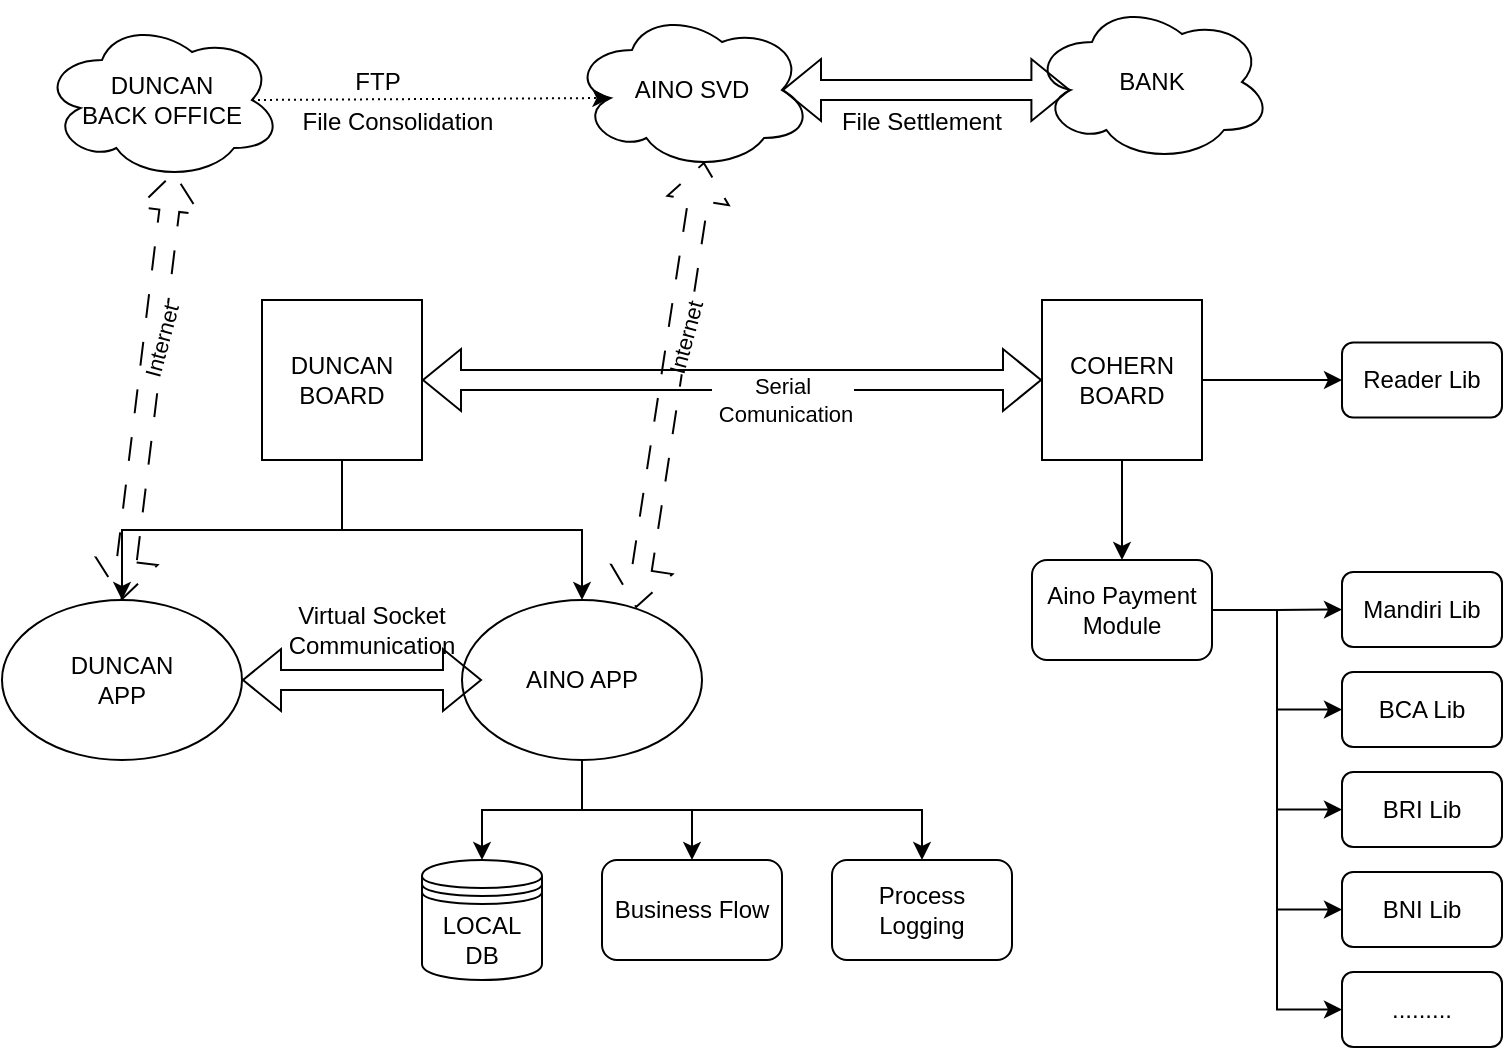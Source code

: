<mxfile version="20.8.16" type="github">
  <diagram name="Page-1" id="S5g7_EcUh36vyCO9oR4u">
    <mxGraphModel dx="880" dy="459" grid="1" gridSize="10" guides="1" tooltips="1" connect="1" arrows="1" fold="1" page="1" pageScale="1" pageWidth="850" pageHeight="1100" math="0" shadow="0">
      <root>
        <mxCell id="0" />
        <mxCell id="1" parent="0" />
        <mxCell id="T0_lJd_Rtj24KTsAsraD-1" value="&lt;div&gt;DUNCAN&lt;/div&gt;&lt;div&gt;BACK OFFICE&lt;/div&gt;" style="ellipse;shape=cloud;whiteSpace=wrap;html=1;" vertex="1" parent="1">
          <mxGeometry x="30" y="180" width="120" height="80" as="geometry" />
        </mxCell>
        <mxCell id="T0_lJd_Rtj24KTsAsraD-2" value="&lt;div&gt;AINO SVD&lt;/div&gt;" style="ellipse;shape=cloud;whiteSpace=wrap;html=1;" vertex="1" parent="1">
          <mxGeometry x="295" y="175" width="120" height="80" as="geometry" />
        </mxCell>
        <mxCell id="T0_lJd_Rtj24KTsAsraD-9" value="" style="endArrow=classic;html=1;rounded=0;exitX=0.875;exitY=0.5;exitDx=0;exitDy=0;exitPerimeter=0;entryX=0.16;entryY=0.55;entryDx=0;entryDy=0;entryPerimeter=0;dashed=1;dashPattern=1 2;" edge="1" parent="1" source="T0_lJd_Rtj24KTsAsraD-1" target="T0_lJd_Rtj24KTsAsraD-2">
          <mxGeometry width="50" height="50" relative="1" as="geometry">
            <mxPoint x="380" y="380" as="sourcePoint" />
            <mxPoint x="430" y="330" as="targetPoint" />
          </mxGeometry>
        </mxCell>
        <mxCell id="T0_lJd_Rtj24KTsAsraD-11" value="&lt;div&gt;FTP&lt;/div&gt;" style="text;html=1;strokeColor=none;fillColor=none;align=center;verticalAlign=middle;whiteSpace=wrap;rounded=0;" vertex="1" parent="1">
          <mxGeometry x="168" y="196" width="60" height="30" as="geometry" />
        </mxCell>
        <mxCell id="T0_lJd_Rtj24KTsAsraD-13" value="&lt;div&gt;File Consolidation&lt;/div&gt;" style="text;html=1;strokeColor=none;fillColor=none;align=center;verticalAlign=middle;whiteSpace=wrap;rounded=0;" vertex="1" parent="1">
          <mxGeometry x="158" y="216" width="100" height="30" as="geometry" />
        </mxCell>
        <mxCell id="T0_lJd_Rtj24KTsAsraD-31" style="edgeStyle=orthogonalEdgeStyle;rounded=0;orthogonalLoop=1;jettySize=auto;html=1;exitX=0.5;exitY=1;exitDx=0;exitDy=0;entryX=0.5;entryY=0;entryDx=0;entryDy=0;" edge="1" parent="1" source="T0_lJd_Rtj24KTsAsraD-14" target="T0_lJd_Rtj24KTsAsraD-16">
          <mxGeometry relative="1" as="geometry" />
        </mxCell>
        <mxCell id="T0_lJd_Rtj24KTsAsraD-32" style="edgeStyle=orthogonalEdgeStyle;rounded=0;orthogonalLoop=1;jettySize=auto;html=1;exitX=0.5;exitY=1;exitDx=0;exitDy=0;entryX=0.5;entryY=0;entryDx=0;entryDy=0;" edge="1" parent="1" source="T0_lJd_Rtj24KTsAsraD-14" target="T0_lJd_Rtj24KTsAsraD-17">
          <mxGeometry relative="1" as="geometry" />
        </mxCell>
        <mxCell id="T0_lJd_Rtj24KTsAsraD-14" value="&lt;div&gt;DUNCAN&lt;/div&gt;&lt;div&gt;BOARD&lt;/div&gt;" style="whiteSpace=wrap;html=1;aspect=fixed;" vertex="1" parent="1">
          <mxGeometry x="140" y="320" width="80" height="80" as="geometry" />
        </mxCell>
        <mxCell id="T0_lJd_Rtj24KTsAsraD-43" style="edgeStyle=orthogonalEdgeStyle;rounded=0;orthogonalLoop=1;jettySize=auto;html=1;exitX=1;exitY=0.5;exitDx=0;exitDy=0;entryX=0;entryY=0.5;entryDx=0;entryDy=0;" edge="1" parent="1" source="T0_lJd_Rtj24KTsAsraD-15" target="T0_lJd_Rtj24KTsAsraD-42">
          <mxGeometry relative="1" as="geometry" />
        </mxCell>
        <mxCell id="T0_lJd_Rtj24KTsAsraD-47" style="edgeStyle=orthogonalEdgeStyle;rounded=0;orthogonalLoop=1;jettySize=auto;html=1;exitX=0.5;exitY=1;exitDx=0;exitDy=0;entryX=0.5;entryY=0;entryDx=0;entryDy=0;" edge="1" parent="1" source="T0_lJd_Rtj24KTsAsraD-15" target="T0_lJd_Rtj24KTsAsraD-41">
          <mxGeometry relative="1" as="geometry" />
        </mxCell>
        <mxCell id="T0_lJd_Rtj24KTsAsraD-15" value="&lt;div&gt;COHERN&lt;/div&gt;&lt;div&gt;BOARD&lt;/div&gt;" style="whiteSpace=wrap;html=1;aspect=fixed;" vertex="1" parent="1">
          <mxGeometry x="530" y="320" width="80" height="80" as="geometry" />
        </mxCell>
        <mxCell id="T0_lJd_Rtj24KTsAsraD-16" value="DUNCAN&lt;br&gt;APP" style="ellipse;whiteSpace=wrap;html=1;" vertex="1" parent="1">
          <mxGeometry x="10" y="470" width="120" height="80" as="geometry" />
        </mxCell>
        <mxCell id="T0_lJd_Rtj24KTsAsraD-23" style="edgeStyle=orthogonalEdgeStyle;rounded=0;orthogonalLoop=1;jettySize=auto;html=1;exitX=0.5;exitY=1;exitDx=0;exitDy=0;" edge="1" parent="1" source="T0_lJd_Rtj24KTsAsraD-17" target="T0_lJd_Rtj24KTsAsraD-18">
          <mxGeometry relative="1" as="geometry" />
        </mxCell>
        <mxCell id="T0_lJd_Rtj24KTsAsraD-25" style="edgeStyle=orthogonalEdgeStyle;rounded=0;orthogonalLoop=1;jettySize=auto;html=1;exitX=0.5;exitY=1;exitDx=0;exitDy=0;" edge="1" parent="1" source="T0_lJd_Rtj24KTsAsraD-17" target="T0_lJd_Rtj24KTsAsraD-20">
          <mxGeometry relative="1" as="geometry" />
        </mxCell>
        <mxCell id="T0_lJd_Rtj24KTsAsraD-61" style="edgeStyle=orthogonalEdgeStyle;rounded=0;orthogonalLoop=1;jettySize=auto;html=1;exitX=0.5;exitY=1;exitDx=0;exitDy=0;" edge="1" parent="1" source="T0_lJd_Rtj24KTsAsraD-17" target="T0_lJd_Rtj24KTsAsraD-21">
          <mxGeometry relative="1" as="geometry" />
        </mxCell>
        <mxCell id="T0_lJd_Rtj24KTsAsraD-17" value="&lt;div&gt;AINO APP&lt;/div&gt;" style="ellipse;whiteSpace=wrap;html=1;" vertex="1" parent="1">
          <mxGeometry x="240" y="470" width="120" height="80" as="geometry" />
        </mxCell>
        <mxCell id="T0_lJd_Rtj24KTsAsraD-18" value="&lt;div&gt;LOCAL DB&lt;/div&gt;" style="shape=datastore;whiteSpace=wrap;html=1;" vertex="1" parent="1">
          <mxGeometry x="220" y="600" width="60" height="60" as="geometry" />
        </mxCell>
        <mxCell id="T0_lJd_Rtj24KTsAsraD-20" value="Business Flow" style="rounded=1;whiteSpace=wrap;html=1;" vertex="1" parent="1">
          <mxGeometry x="310" y="600" width="90" height="50" as="geometry" />
        </mxCell>
        <mxCell id="T0_lJd_Rtj24KTsAsraD-21" value="&lt;div&gt;Process&lt;/div&gt;&lt;div&gt;Logging&lt;br&gt;&lt;/div&gt;" style="rounded=1;whiteSpace=wrap;html=1;" vertex="1" parent="1">
          <mxGeometry x="425" y="600" width="90" height="50" as="geometry" />
        </mxCell>
        <mxCell id="T0_lJd_Rtj24KTsAsraD-29" value="" style="shape=flexArrow;endArrow=classic;startArrow=classic;html=1;rounded=0;exitX=1;exitY=0.5;exitDx=0;exitDy=0;" edge="1" parent="1" source="T0_lJd_Rtj24KTsAsraD-16">
          <mxGeometry width="100" height="100" relative="1" as="geometry">
            <mxPoint x="370" y="630" as="sourcePoint" />
            <mxPoint x="250" y="510" as="targetPoint" />
          </mxGeometry>
        </mxCell>
        <mxCell id="T0_lJd_Rtj24KTsAsraD-30" value="Virtual Socket Communication" style="text;html=1;strokeColor=none;fillColor=none;align=center;verticalAlign=middle;whiteSpace=wrap;rounded=0;" vertex="1" parent="1">
          <mxGeometry x="160" y="470" width="70" height="30" as="geometry" />
        </mxCell>
        <mxCell id="T0_lJd_Rtj24KTsAsraD-33" value="" style="shape=flexArrow;endArrow=classic;startArrow=classic;html=1;rounded=0;dashed=1;dashPattern=12 12;entryX=0.55;entryY=0.95;entryDx=0;entryDy=0;entryPerimeter=0;exitX=0.725;exitY=0.05;exitDx=0;exitDy=0;exitPerimeter=0;" edge="1" parent="1" source="T0_lJd_Rtj24KTsAsraD-17" target="T0_lJd_Rtj24KTsAsraD-2">
          <mxGeometry width="100" height="100" relative="1" as="geometry">
            <mxPoint x="340" y="460" as="sourcePoint" />
            <mxPoint x="380" y="250" as="targetPoint" />
          </mxGeometry>
        </mxCell>
        <mxCell id="T0_lJd_Rtj24KTsAsraD-37" value="&lt;div&gt;Internet&lt;/div&gt;" style="edgeLabel;html=1;align=center;verticalAlign=middle;resizable=0;points=[];rotation=-75;" vertex="1" connectable="0" parent="T0_lJd_Rtj24KTsAsraD-33">
          <mxGeometry x="0.156" y="-2" relative="1" as="geometry">
            <mxPoint x="3" y="-6" as="offset" />
          </mxGeometry>
        </mxCell>
        <mxCell id="T0_lJd_Rtj24KTsAsraD-38" value="" style="shape=flexArrow;endArrow=classic;startArrow=classic;html=1;rounded=0;exitX=1;exitY=0.5;exitDx=0;exitDy=0;entryX=0;entryY=0.5;entryDx=0;entryDy=0;" edge="1" parent="1" source="T0_lJd_Rtj24KTsAsraD-14" target="T0_lJd_Rtj24KTsAsraD-15">
          <mxGeometry width="100" height="100" relative="1" as="geometry">
            <mxPoint x="370" y="450" as="sourcePoint" />
            <mxPoint x="470" y="350" as="targetPoint" />
          </mxGeometry>
        </mxCell>
        <mxCell id="T0_lJd_Rtj24KTsAsraD-40" value="&lt;div&gt;Serial&lt;/div&gt;&amp;nbsp;Comunication" style="edgeLabel;html=1;align=center;verticalAlign=middle;resizable=0;points=[];" vertex="1" connectable="0" parent="T0_lJd_Rtj24KTsAsraD-38">
          <mxGeometry x="0.226" y="-2" relative="1" as="geometry">
            <mxPoint x="-10" y="8" as="offset" />
          </mxGeometry>
        </mxCell>
        <mxCell id="T0_lJd_Rtj24KTsAsraD-54" style="edgeStyle=orthogonalEdgeStyle;rounded=0;orthogonalLoop=1;jettySize=auto;html=1;exitX=1;exitY=0.5;exitDx=0;exitDy=0;" edge="1" parent="1" source="T0_lJd_Rtj24KTsAsraD-41" target="T0_lJd_Rtj24KTsAsraD-44">
          <mxGeometry relative="1" as="geometry" />
        </mxCell>
        <mxCell id="T0_lJd_Rtj24KTsAsraD-55" style="edgeStyle=orthogonalEdgeStyle;rounded=0;orthogonalLoop=1;jettySize=auto;html=1;exitX=1;exitY=0.5;exitDx=0;exitDy=0;entryX=0;entryY=0.5;entryDx=0;entryDy=0;" edge="1" parent="1" source="T0_lJd_Rtj24KTsAsraD-41" target="T0_lJd_Rtj24KTsAsraD-45">
          <mxGeometry relative="1" as="geometry" />
        </mxCell>
        <mxCell id="T0_lJd_Rtj24KTsAsraD-56" style="edgeStyle=orthogonalEdgeStyle;rounded=0;orthogonalLoop=1;jettySize=auto;html=1;exitX=1;exitY=0.5;exitDx=0;exitDy=0;entryX=0;entryY=0.5;entryDx=0;entryDy=0;" edge="1" parent="1" source="T0_lJd_Rtj24KTsAsraD-41" target="T0_lJd_Rtj24KTsAsraD-46">
          <mxGeometry relative="1" as="geometry" />
        </mxCell>
        <mxCell id="T0_lJd_Rtj24KTsAsraD-57" style="edgeStyle=orthogonalEdgeStyle;rounded=0;orthogonalLoop=1;jettySize=auto;html=1;exitX=1;exitY=0.5;exitDx=0;exitDy=0;entryX=0;entryY=0.5;entryDx=0;entryDy=0;" edge="1" parent="1" source="T0_lJd_Rtj24KTsAsraD-41" target="T0_lJd_Rtj24KTsAsraD-48">
          <mxGeometry relative="1" as="geometry" />
        </mxCell>
        <mxCell id="T0_lJd_Rtj24KTsAsraD-58" style="edgeStyle=orthogonalEdgeStyle;rounded=0;orthogonalLoop=1;jettySize=auto;html=1;exitX=1;exitY=0.5;exitDx=0;exitDy=0;entryX=0;entryY=0.5;entryDx=0;entryDy=0;" edge="1" parent="1" source="T0_lJd_Rtj24KTsAsraD-41" target="T0_lJd_Rtj24KTsAsraD-50">
          <mxGeometry relative="1" as="geometry" />
        </mxCell>
        <mxCell id="T0_lJd_Rtj24KTsAsraD-41" value="&lt;div&gt;Aino Payment&lt;/div&gt;&lt;div&gt;Module&lt;br&gt;&lt;/div&gt;" style="rounded=1;whiteSpace=wrap;html=1;" vertex="1" parent="1">
          <mxGeometry x="525" y="450" width="90" height="50" as="geometry" />
        </mxCell>
        <mxCell id="T0_lJd_Rtj24KTsAsraD-42" value="&lt;div&gt;Reader Lib&lt;/div&gt;" style="rounded=1;whiteSpace=wrap;html=1;" vertex="1" parent="1">
          <mxGeometry x="680" y="341.25" width="80" height="37.5" as="geometry" />
        </mxCell>
        <mxCell id="T0_lJd_Rtj24KTsAsraD-44" value="Mandiri Lib" style="rounded=1;whiteSpace=wrap;html=1;" vertex="1" parent="1">
          <mxGeometry x="680" y="456" width="80" height="37.5" as="geometry" />
        </mxCell>
        <mxCell id="T0_lJd_Rtj24KTsAsraD-45" value="BCA Lib" style="rounded=1;whiteSpace=wrap;html=1;" vertex="1" parent="1">
          <mxGeometry x="680" y="506" width="80" height="37.5" as="geometry" />
        </mxCell>
        <mxCell id="T0_lJd_Rtj24KTsAsraD-46" value="BRI Lib" style="rounded=1;whiteSpace=wrap;html=1;" vertex="1" parent="1">
          <mxGeometry x="680" y="556" width="80" height="37.5" as="geometry" />
        </mxCell>
        <mxCell id="T0_lJd_Rtj24KTsAsraD-48" value="BNI Lib" style="rounded=1;whiteSpace=wrap;html=1;" vertex="1" parent="1">
          <mxGeometry x="680" y="606" width="80" height="37.5" as="geometry" />
        </mxCell>
        <mxCell id="T0_lJd_Rtj24KTsAsraD-50" value="&lt;div&gt;.........&lt;/div&gt;" style="rounded=1;whiteSpace=wrap;html=1;" vertex="1" parent="1">
          <mxGeometry x="680" y="656" width="80" height="37.5" as="geometry" />
        </mxCell>
        <mxCell id="T0_lJd_Rtj24KTsAsraD-62" value="" style="shape=flexArrow;endArrow=classic;startArrow=classic;html=1;rounded=0;dashed=1;dashPattern=12 12;entryX=0.55;entryY=0.95;entryDx=0;entryDy=0;entryPerimeter=0;exitX=0.5;exitY=0;exitDx=0;exitDy=0;" edge="1" parent="1" source="T0_lJd_Rtj24KTsAsraD-16" target="T0_lJd_Rtj24KTsAsraD-1">
          <mxGeometry width="100" height="100" relative="1" as="geometry">
            <mxPoint x="29.996" y="480.672" as="sourcePoint" />
            <mxPoint x="128.83" y="260" as="targetPoint" />
          </mxGeometry>
        </mxCell>
        <mxCell id="T0_lJd_Rtj24KTsAsraD-63" value="&lt;div&gt;Internet&lt;/div&gt;" style="edgeLabel;html=1;align=center;verticalAlign=middle;resizable=0;points=[];rotation=-75;" vertex="1" connectable="0" parent="T0_lJd_Rtj24KTsAsraD-62">
          <mxGeometry x="0.156" y="-2" relative="1" as="geometry">
            <mxPoint x="3" y="-6" as="offset" />
          </mxGeometry>
        </mxCell>
        <mxCell id="T0_lJd_Rtj24KTsAsraD-64" value="BANK" style="ellipse;shape=cloud;whiteSpace=wrap;html=1;" vertex="1" parent="1">
          <mxGeometry x="525" y="171" width="120" height="80" as="geometry" />
        </mxCell>
        <mxCell id="T0_lJd_Rtj24KTsAsraD-65" value="" style="shape=flexArrow;endArrow=classic;startArrow=classic;html=1;rounded=0;entryX=0.16;entryY=0.55;entryDx=0;entryDy=0;entryPerimeter=0;exitX=0.875;exitY=0.5;exitDx=0;exitDy=0;exitPerimeter=0;" edge="1" parent="1" source="T0_lJd_Rtj24KTsAsraD-2" target="T0_lJd_Rtj24KTsAsraD-64">
          <mxGeometry width="100" height="100" relative="1" as="geometry">
            <mxPoint x="337" y="484" as="sourcePoint" />
            <mxPoint x="371" y="261" as="targetPoint" />
          </mxGeometry>
        </mxCell>
        <mxCell id="T0_lJd_Rtj24KTsAsraD-67" value="&lt;div&gt;File Settlement&lt;br&gt;&lt;/div&gt;" style="text;html=1;strokeColor=none;fillColor=none;align=center;verticalAlign=middle;whiteSpace=wrap;rounded=0;" vertex="1" parent="1">
          <mxGeometry x="420" y="216" width="100" height="30" as="geometry" />
        </mxCell>
      </root>
    </mxGraphModel>
  </diagram>
</mxfile>
